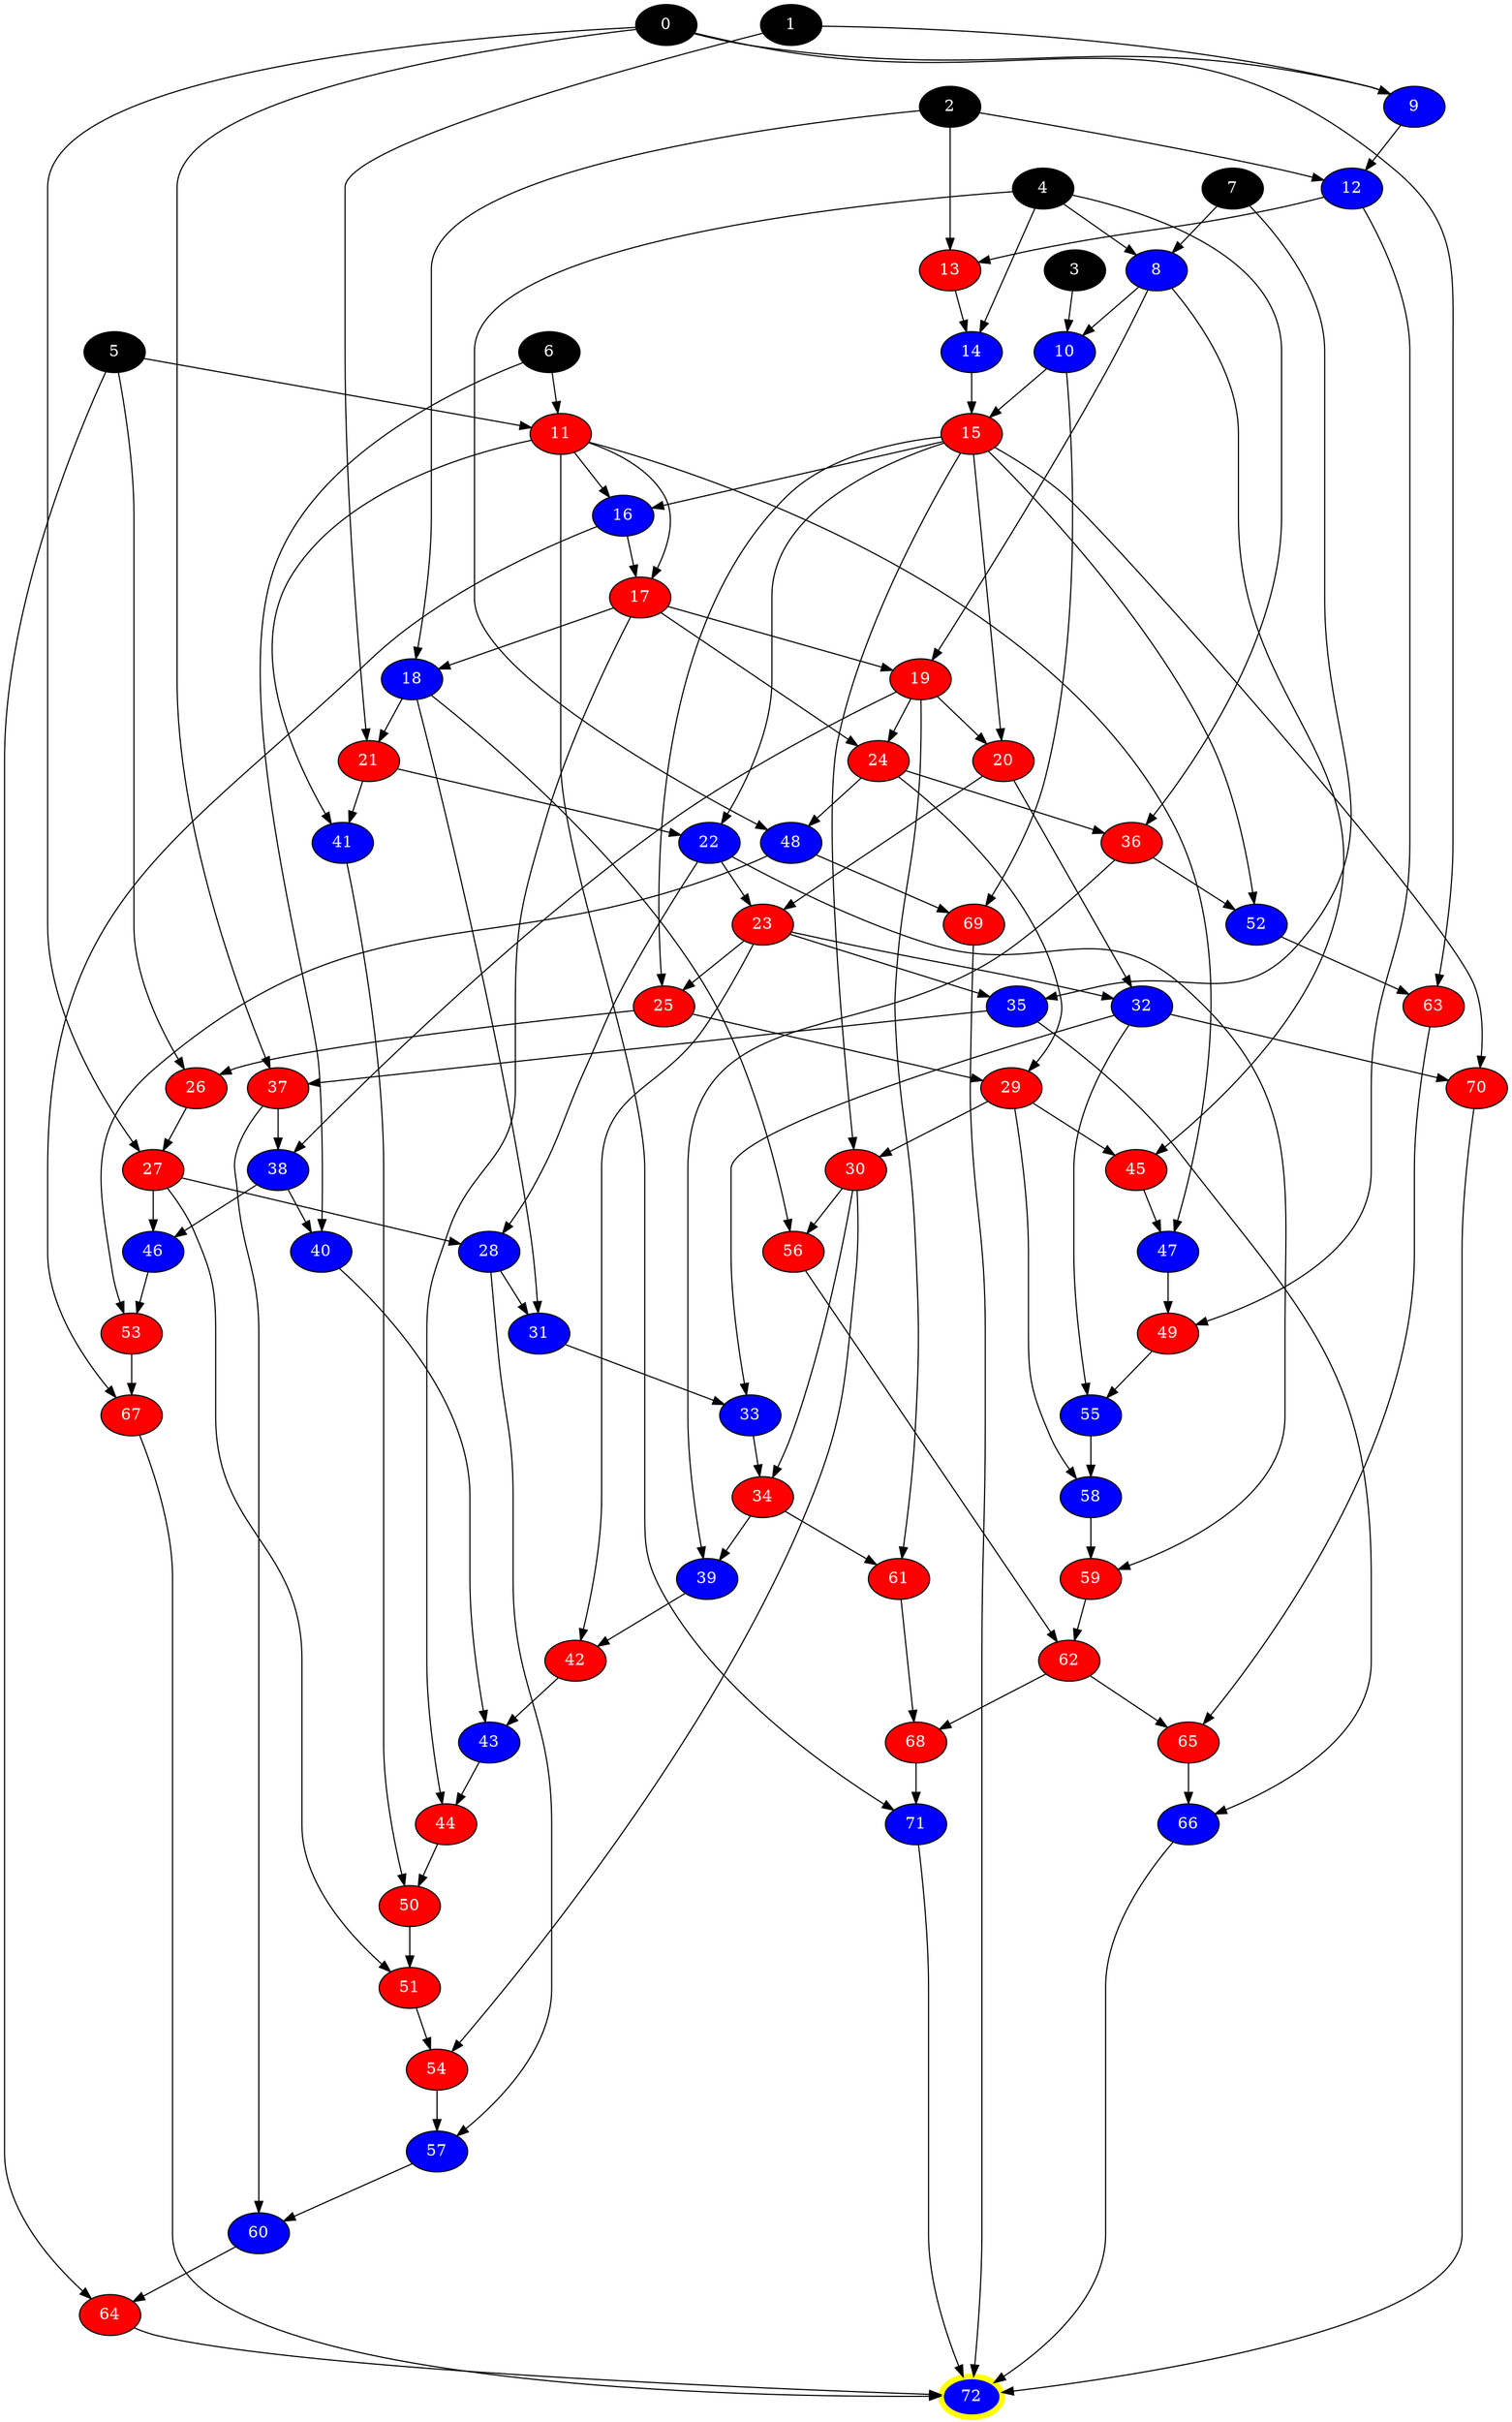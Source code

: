 digraph {
	0 [fillcolor=black fontcolor=white style=filled]
	1 [fillcolor=black fontcolor=white style=filled]
	2 [fillcolor=black fontcolor=white style=filled]
	3 [fillcolor=black fontcolor=white style=filled]
	4 [fillcolor=black fontcolor=white style=filled]
	5 [fillcolor=black fontcolor=white style=filled]
	6 [fillcolor=black fontcolor=white style=filled]
	7 [fillcolor=black fontcolor=white style=filled]
	8 [fillcolor=blue fontcolor=white style=filled]
	7 -> 8
	4 -> 8
	9 [fillcolor=blue fontcolor=white style=filled]
	0 -> 9
	1 -> 9
	10 [fillcolor=blue fontcolor=white style=filled]
	3 -> 10
	8 -> 10
	11 [fillcolor=red fontcolor=white style=filled]
	6 -> 11
	5 -> 11
	12 [fillcolor=blue fontcolor=white style=filled]
	2 -> 12
	9 -> 12
	13 [fillcolor=red fontcolor=white style=filled]
	12 -> 13
	2 -> 13
	14 [fillcolor=blue fontcolor=white style=filled]
	4 -> 14
	13 -> 14
	15 [fillcolor=red fontcolor=white style=filled]
	10 -> 15
	14 -> 15
	16 [fillcolor=blue fontcolor=white style=filled]
	15 -> 16
	11 -> 16
	17 [fillcolor=red fontcolor=white style=filled]
	16 -> 17
	11 -> 17
	18 [fillcolor=blue fontcolor=white style=filled]
	2 -> 18
	17 -> 18
	19 [fillcolor=red fontcolor=white style=filled]
	8 -> 19
	17 -> 19
	20 [fillcolor=red fontcolor=white style=filled]
	19 -> 20
	15 -> 20
	21 [fillcolor=red fontcolor=white style=filled]
	1 -> 21
	18 -> 21
	22 [fillcolor=blue fontcolor=white style=filled]
	21 -> 22
	15 -> 22
	23 [fillcolor=red fontcolor=white style=filled]
	22 -> 23
	20 -> 23
	24 [fillcolor=red fontcolor=white style=filled]
	17 -> 24
	19 -> 24
	25 [fillcolor=red fontcolor=white style=filled]
	15 -> 25
	23 -> 25
	26 [fillcolor=red fontcolor=white style=filled]
	5 -> 26
	25 -> 26
	27 [fillcolor=red fontcolor=white style=filled]
	26 -> 27
	0 -> 27
	28 [fillcolor=blue fontcolor=white style=filled]
	22 -> 28
	27 -> 28
	29 [fillcolor=red fontcolor=white style=filled]
	24 -> 29
	25 -> 29
	30 [fillcolor=red fontcolor=white style=filled]
	29 -> 30
	15 -> 30
	31 [fillcolor=blue fontcolor=white style=filled]
	18 -> 31
	28 -> 31
	32 [fillcolor=blue fontcolor=white style=filled]
	23 -> 32
	20 -> 32
	33 [fillcolor=blue fontcolor=white style=filled]
	32 -> 33
	31 -> 33
	34 [fillcolor=red fontcolor=white style=filled]
	33 -> 34
	30 -> 34
	35 [fillcolor=blue fontcolor=white style=filled]
	7 -> 35
	23 -> 35
	36 [fillcolor=red fontcolor=white style=filled]
	24 -> 36
	4 -> 36
	37 [fillcolor=red fontcolor=white style=filled]
	35 -> 37
	0 -> 37
	38 [fillcolor=blue fontcolor=white style=filled]
	37 -> 38
	19 -> 38
	39 [fillcolor=blue fontcolor=white style=filled]
	34 -> 39
	36 -> 39
	40 [fillcolor=blue fontcolor=white style=filled]
	6 -> 40
	38 -> 40
	41 [fillcolor=blue fontcolor=white style=filled]
	11 -> 41
	21 -> 41
	42 [fillcolor=red fontcolor=white style=filled]
	23 -> 42
	39 -> 42
	43 [fillcolor=blue fontcolor=white style=filled]
	42 -> 43
	40 -> 43
	44 [fillcolor=red fontcolor=white style=filled]
	17 -> 44
	43 -> 44
	45 [fillcolor=red fontcolor=white style=filled]
	29 -> 45
	8 -> 45
	46 [fillcolor=blue fontcolor=white style=filled]
	38 -> 46
	27 -> 46
	47 [fillcolor=blue fontcolor=white style=filled]
	11 -> 47
	45 -> 47
	48 [fillcolor=blue fontcolor=white style=filled]
	4 -> 48
	24 -> 48
	49 [fillcolor=red fontcolor=white style=filled]
	12 -> 49
	47 -> 49
	50 [fillcolor=red fontcolor=white style=filled]
	41 -> 50
	44 -> 50
	51 [fillcolor=red fontcolor=white style=filled]
	27 -> 51
	50 -> 51
	52 [fillcolor=blue fontcolor=white style=filled]
	15 -> 52
	36 -> 52
	53 [fillcolor=red fontcolor=white style=filled]
	48 -> 53
	46 -> 53
	54 [fillcolor=red fontcolor=white style=filled]
	30 -> 54
	51 -> 54
	55 [fillcolor=blue fontcolor=white style=filled]
	49 -> 55
	32 -> 55
	56 [fillcolor=red fontcolor=white style=filled]
	30 -> 56
	18 -> 56
	57 [fillcolor=blue fontcolor=white style=filled]
	54 -> 57
	28 -> 57
	58 [fillcolor=blue fontcolor=white style=filled]
	29 -> 58
	55 -> 58
	59 [fillcolor=red fontcolor=white style=filled]
	58 -> 59
	22 -> 59
	60 [fillcolor=blue fontcolor=white style=filled]
	57 -> 60
	37 -> 60
	61 [fillcolor=red fontcolor=white style=filled]
	34 -> 61
	19 -> 61
	62 [fillcolor=red fontcolor=white style=filled]
	56 -> 62
	59 -> 62
	63 [fillcolor=red fontcolor=white style=filled]
	0 -> 63
	52 -> 63
	64 [fillcolor=red fontcolor=white style=filled]
	60 -> 64
	5 -> 64
	65 [fillcolor=red fontcolor=white style=filled]
	63 -> 65
	62 -> 65
	66 [fillcolor=blue fontcolor=white style=filled]
	35 -> 66
	65 -> 66
	67 [fillcolor=red fontcolor=white style=filled]
	16 -> 67
	53 -> 67
	68 [fillcolor=red fontcolor=white style=filled]
	62 -> 68
	61 -> 68
	69 [fillcolor=red fontcolor=white style=filled]
	48 -> 69
	10 -> 69
	70 [fillcolor=red fontcolor=white style=filled]
	32 -> 70
	15 -> 70
	71 [fillcolor=blue fontcolor=white style=filled]
	68 -> 71
	11 -> 71
	72 [color=yellow fillcolor=blue fontcolor=white penwidth=5 style=filled]
	64 -> 72
	66 -> 72
	67 -> 72
	69 -> 72
	70 -> 72
	71 -> 72
}
